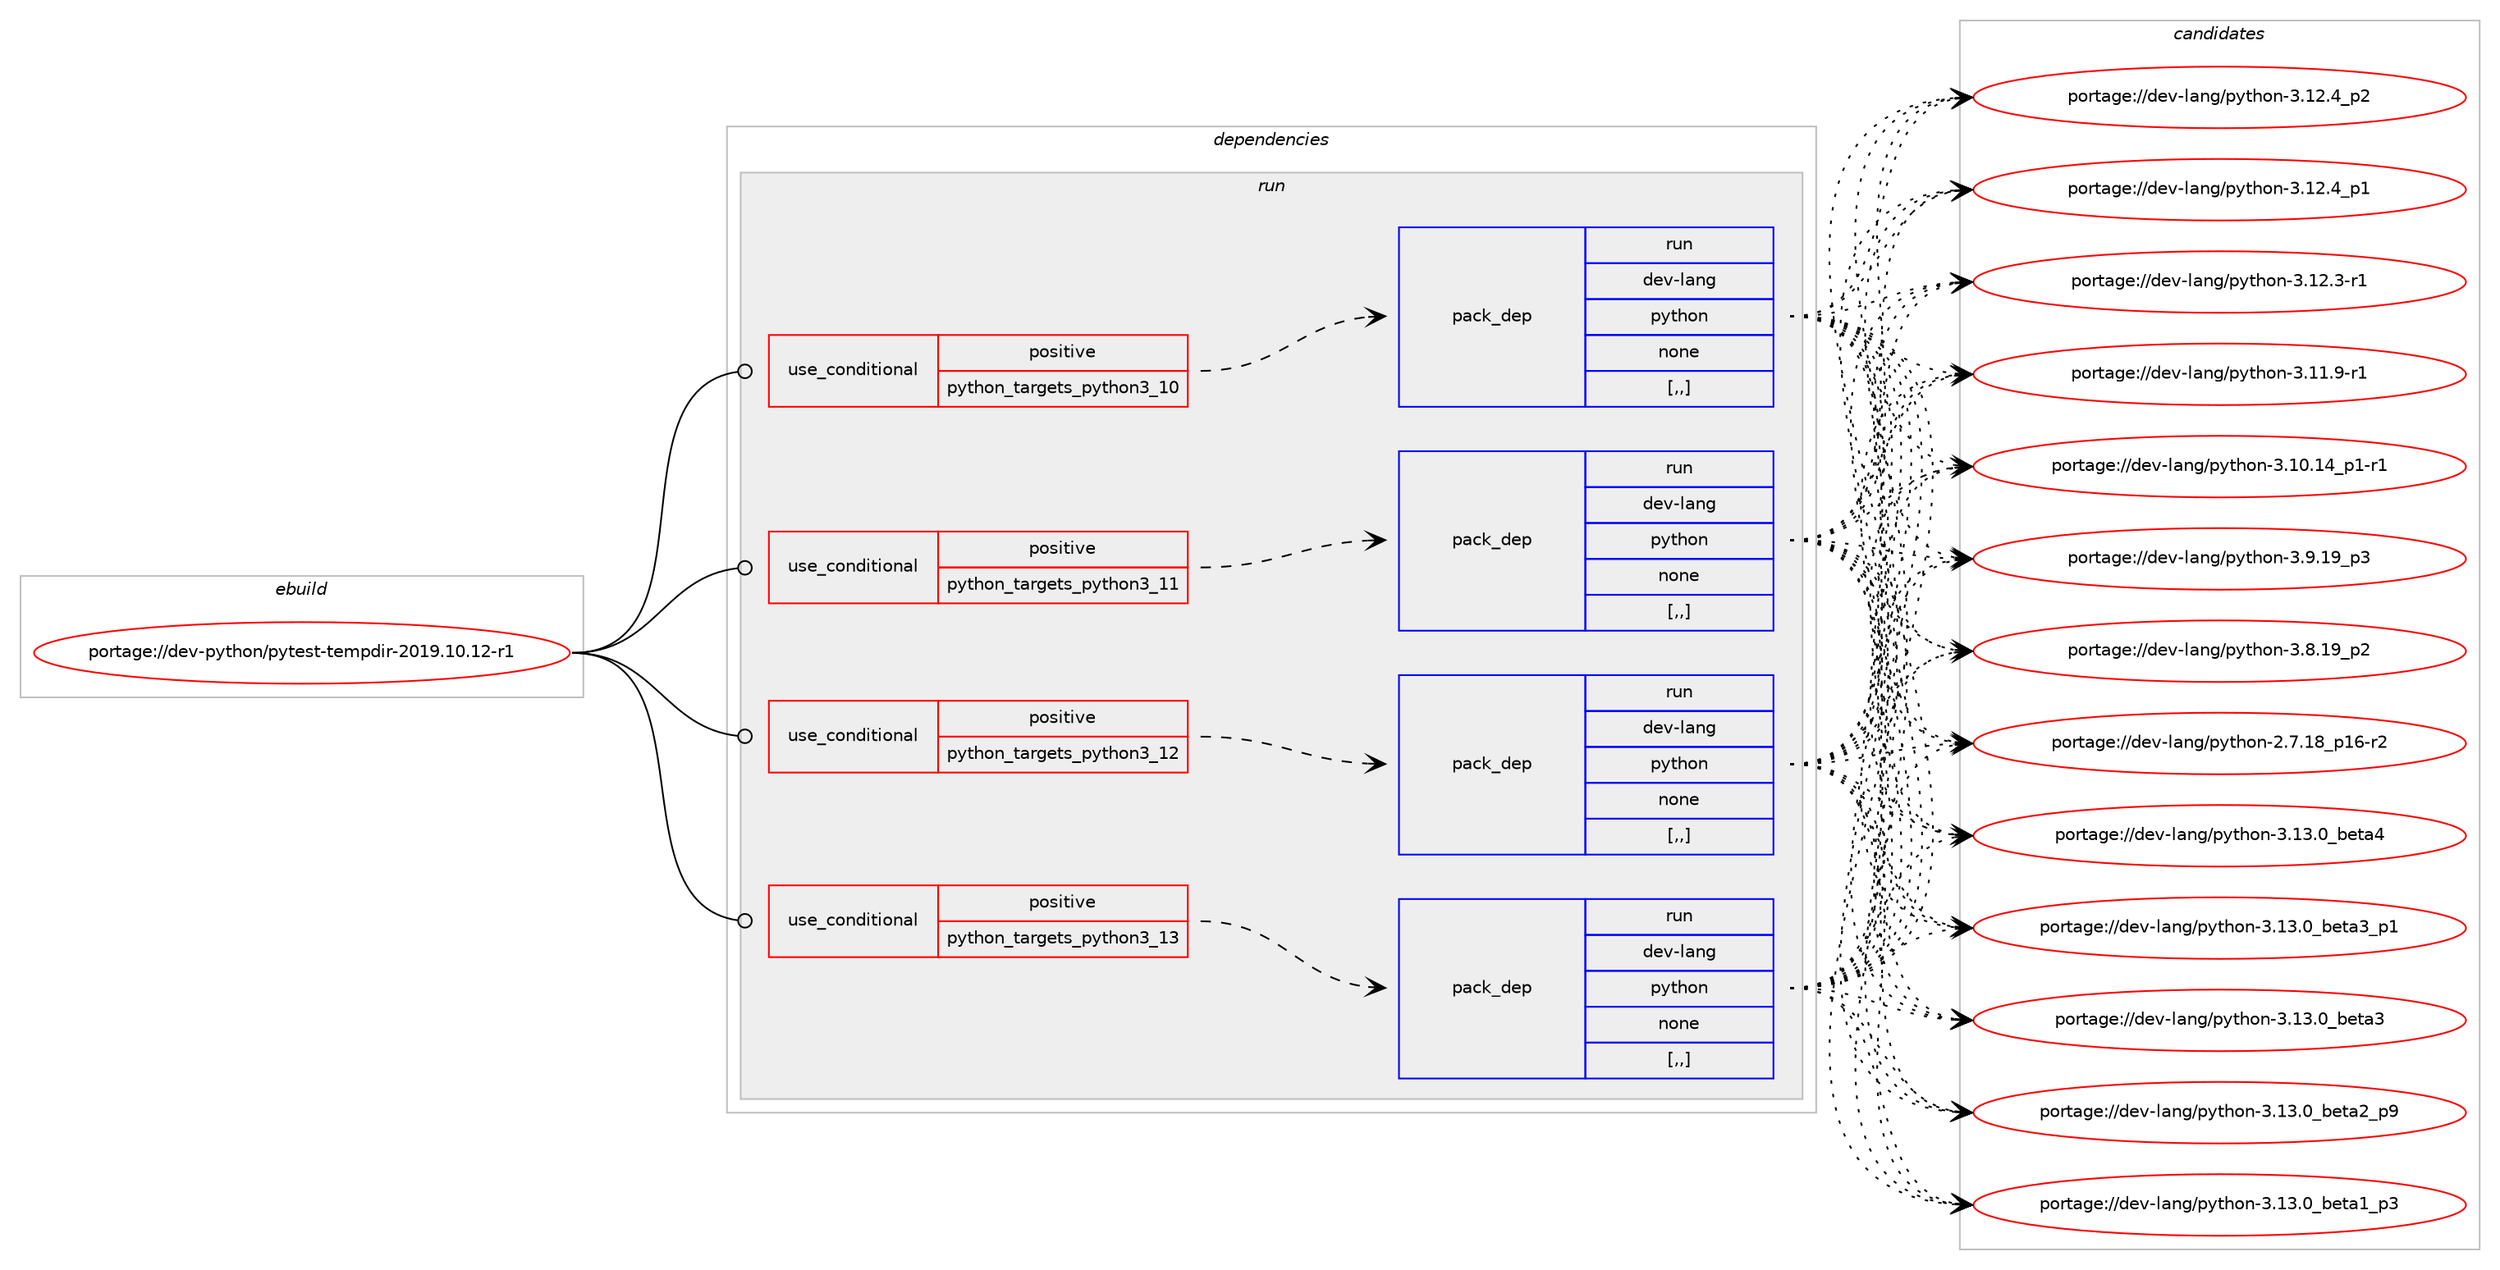 digraph prolog {

# *************
# Graph options
# *************

newrank=true;
concentrate=true;
compound=true;
graph [rankdir=LR,fontname=Helvetica,fontsize=10,ranksep=1.5];#, ranksep=2.5, nodesep=0.2];
edge  [arrowhead=vee];
node  [fontname=Helvetica,fontsize=10];

# **********
# The ebuild
# **********

subgraph cluster_leftcol {
color=gray;
label=<<i>ebuild</i>>;
id [label="portage://dev-python/pytest-tempdir-2019.10.12-r1", color=red, width=4, href="../dev-python/pytest-tempdir-2019.10.12-r1.svg"];
}

# ****************
# The dependencies
# ****************

subgraph cluster_midcol {
color=gray;
label=<<i>dependencies</i>>;
subgraph cluster_compile {
fillcolor="#eeeeee";
style=filled;
label=<<i>compile</i>>;
}
subgraph cluster_compileandrun {
fillcolor="#eeeeee";
style=filled;
label=<<i>compile and run</i>>;
}
subgraph cluster_run {
fillcolor="#eeeeee";
style=filled;
label=<<i>run</i>>;
subgraph cond38166 {
dependency159842 [label=<<TABLE BORDER="0" CELLBORDER="1" CELLSPACING="0" CELLPADDING="4"><TR><TD ROWSPAN="3" CELLPADDING="10">use_conditional</TD></TR><TR><TD>positive</TD></TR><TR><TD>python_targets_python3_10</TD></TR></TABLE>>, shape=none, color=red];
subgraph pack120407 {
dependency159843 [label=<<TABLE BORDER="0" CELLBORDER="1" CELLSPACING="0" CELLPADDING="4" WIDTH="220"><TR><TD ROWSPAN="6" CELLPADDING="30">pack_dep</TD></TR><TR><TD WIDTH="110">run</TD></TR><TR><TD>dev-lang</TD></TR><TR><TD>python</TD></TR><TR><TD>none</TD></TR><TR><TD>[,,]</TD></TR></TABLE>>, shape=none, color=blue];
}
dependency159842:e -> dependency159843:w [weight=20,style="dashed",arrowhead="vee"];
}
id:e -> dependency159842:w [weight=20,style="solid",arrowhead="odot"];
subgraph cond38167 {
dependency159844 [label=<<TABLE BORDER="0" CELLBORDER="1" CELLSPACING="0" CELLPADDING="4"><TR><TD ROWSPAN="3" CELLPADDING="10">use_conditional</TD></TR><TR><TD>positive</TD></TR><TR><TD>python_targets_python3_11</TD></TR></TABLE>>, shape=none, color=red];
subgraph pack120408 {
dependency159845 [label=<<TABLE BORDER="0" CELLBORDER="1" CELLSPACING="0" CELLPADDING="4" WIDTH="220"><TR><TD ROWSPAN="6" CELLPADDING="30">pack_dep</TD></TR><TR><TD WIDTH="110">run</TD></TR><TR><TD>dev-lang</TD></TR><TR><TD>python</TD></TR><TR><TD>none</TD></TR><TR><TD>[,,]</TD></TR></TABLE>>, shape=none, color=blue];
}
dependency159844:e -> dependency159845:w [weight=20,style="dashed",arrowhead="vee"];
}
id:e -> dependency159844:w [weight=20,style="solid",arrowhead="odot"];
subgraph cond38168 {
dependency159846 [label=<<TABLE BORDER="0" CELLBORDER="1" CELLSPACING="0" CELLPADDING="4"><TR><TD ROWSPAN="3" CELLPADDING="10">use_conditional</TD></TR><TR><TD>positive</TD></TR><TR><TD>python_targets_python3_12</TD></TR></TABLE>>, shape=none, color=red];
subgraph pack120409 {
dependency159847 [label=<<TABLE BORDER="0" CELLBORDER="1" CELLSPACING="0" CELLPADDING="4" WIDTH="220"><TR><TD ROWSPAN="6" CELLPADDING="30">pack_dep</TD></TR><TR><TD WIDTH="110">run</TD></TR><TR><TD>dev-lang</TD></TR><TR><TD>python</TD></TR><TR><TD>none</TD></TR><TR><TD>[,,]</TD></TR></TABLE>>, shape=none, color=blue];
}
dependency159846:e -> dependency159847:w [weight=20,style="dashed",arrowhead="vee"];
}
id:e -> dependency159846:w [weight=20,style="solid",arrowhead="odot"];
subgraph cond38169 {
dependency159848 [label=<<TABLE BORDER="0" CELLBORDER="1" CELLSPACING="0" CELLPADDING="4"><TR><TD ROWSPAN="3" CELLPADDING="10">use_conditional</TD></TR><TR><TD>positive</TD></TR><TR><TD>python_targets_python3_13</TD></TR></TABLE>>, shape=none, color=red];
subgraph pack120410 {
dependency159849 [label=<<TABLE BORDER="0" CELLBORDER="1" CELLSPACING="0" CELLPADDING="4" WIDTH="220"><TR><TD ROWSPAN="6" CELLPADDING="30">pack_dep</TD></TR><TR><TD WIDTH="110">run</TD></TR><TR><TD>dev-lang</TD></TR><TR><TD>python</TD></TR><TR><TD>none</TD></TR><TR><TD>[,,]</TD></TR></TABLE>>, shape=none, color=blue];
}
dependency159848:e -> dependency159849:w [weight=20,style="dashed",arrowhead="vee"];
}
id:e -> dependency159848:w [weight=20,style="solid",arrowhead="odot"];
}
}

# **************
# The candidates
# **************

subgraph cluster_choices {
rank=same;
color=gray;
label=<<i>candidates</i>>;

subgraph choice120407 {
color=black;
nodesep=1;
choice1001011184510897110103471121211161041111104551464951464895981011169752 [label="portage://dev-lang/python-3.13.0_beta4", color=red, width=4,href="../dev-lang/python-3.13.0_beta4.svg"];
choice10010111845108971101034711212111610411111045514649514648959810111697519511249 [label="portage://dev-lang/python-3.13.0_beta3_p1", color=red, width=4,href="../dev-lang/python-3.13.0_beta3_p1.svg"];
choice1001011184510897110103471121211161041111104551464951464895981011169751 [label="portage://dev-lang/python-3.13.0_beta3", color=red, width=4,href="../dev-lang/python-3.13.0_beta3.svg"];
choice10010111845108971101034711212111610411111045514649514648959810111697509511257 [label="portage://dev-lang/python-3.13.0_beta2_p9", color=red, width=4,href="../dev-lang/python-3.13.0_beta2_p9.svg"];
choice10010111845108971101034711212111610411111045514649514648959810111697499511251 [label="portage://dev-lang/python-3.13.0_beta1_p3", color=red, width=4,href="../dev-lang/python-3.13.0_beta1_p3.svg"];
choice100101118451089711010347112121116104111110455146495046529511250 [label="portage://dev-lang/python-3.12.4_p2", color=red, width=4,href="../dev-lang/python-3.12.4_p2.svg"];
choice100101118451089711010347112121116104111110455146495046529511249 [label="portage://dev-lang/python-3.12.4_p1", color=red, width=4,href="../dev-lang/python-3.12.4_p1.svg"];
choice100101118451089711010347112121116104111110455146495046514511449 [label="portage://dev-lang/python-3.12.3-r1", color=red, width=4,href="../dev-lang/python-3.12.3-r1.svg"];
choice100101118451089711010347112121116104111110455146494946574511449 [label="portage://dev-lang/python-3.11.9-r1", color=red, width=4,href="../dev-lang/python-3.11.9-r1.svg"];
choice100101118451089711010347112121116104111110455146494846495295112494511449 [label="portage://dev-lang/python-3.10.14_p1-r1", color=red, width=4,href="../dev-lang/python-3.10.14_p1-r1.svg"];
choice100101118451089711010347112121116104111110455146574649579511251 [label="portage://dev-lang/python-3.9.19_p3", color=red, width=4,href="../dev-lang/python-3.9.19_p3.svg"];
choice100101118451089711010347112121116104111110455146564649579511250 [label="portage://dev-lang/python-3.8.19_p2", color=red, width=4,href="../dev-lang/python-3.8.19_p2.svg"];
choice100101118451089711010347112121116104111110455046554649569511249544511450 [label="portage://dev-lang/python-2.7.18_p16-r2", color=red, width=4,href="../dev-lang/python-2.7.18_p16-r2.svg"];
dependency159843:e -> choice1001011184510897110103471121211161041111104551464951464895981011169752:w [style=dotted,weight="100"];
dependency159843:e -> choice10010111845108971101034711212111610411111045514649514648959810111697519511249:w [style=dotted,weight="100"];
dependency159843:e -> choice1001011184510897110103471121211161041111104551464951464895981011169751:w [style=dotted,weight="100"];
dependency159843:e -> choice10010111845108971101034711212111610411111045514649514648959810111697509511257:w [style=dotted,weight="100"];
dependency159843:e -> choice10010111845108971101034711212111610411111045514649514648959810111697499511251:w [style=dotted,weight="100"];
dependency159843:e -> choice100101118451089711010347112121116104111110455146495046529511250:w [style=dotted,weight="100"];
dependency159843:e -> choice100101118451089711010347112121116104111110455146495046529511249:w [style=dotted,weight="100"];
dependency159843:e -> choice100101118451089711010347112121116104111110455146495046514511449:w [style=dotted,weight="100"];
dependency159843:e -> choice100101118451089711010347112121116104111110455146494946574511449:w [style=dotted,weight="100"];
dependency159843:e -> choice100101118451089711010347112121116104111110455146494846495295112494511449:w [style=dotted,weight="100"];
dependency159843:e -> choice100101118451089711010347112121116104111110455146574649579511251:w [style=dotted,weight="100"];
dependency159843:e -> choice100101118451089711010347112121116104111110455146564649579511250:w [style=dotted,weight="100"];
dependency159843:e -> choice100101118451089711010347112121116104111110455046554649569511249544511450:w [style=dotted,weight="100"];
}
subgraph choice120408 {
color=black;
nodesep=1;
choice1001011184510897110103471121211161041111104551464951464895981011169752 [label="portage://dev-lang/python-3.13.0_beta4", color=red, width=4,href="../dev-lang/python-3.13.0_beta4.svg"];
choice10010111845108971101034711212111610411111045514649514648959810111697519511249 [label="portage://dev-lang/python-3.13.0_beta3_p1", color=red, width=4,href="../dev-lang/python-3.13.0_beta3_p1.svg"];
choice1001011184510897110103471121211161041111104551464951464895981011169751 [label="portage://dev-lang/python-3.13.0_beta3", color=red, width=4,href="../dev-lang/python-3.13.0_beta3.svg"];
choice10010111845108971101034711212111610411111045514649514648959810111697509511257 [label="portage://dev-lang/python-3.13.0_beta2_p9", color=red, width=4,href="../dev-lang/python-3.13.0_beta2_p9.svg"];
choice10010111845108971101034711212111610411111045514649514648959810111697499511251 [label="portage://dev-lang/python-3.13.0_beta1_p3", color=red, width=4,href="../dev-lang/python-3.13.0_beta1_p3.svg"];
choice100101118451089711010347112121116104111110455146495046529511250 [label="portage://dev-lang/python-3.12.4_p2", color=red, width=4,href="../dev-lang/python-3.12.4_p2.svg"];
choice100101118451089711010347112121116104111110455146495046529511249 [label="portage://dev-lang/python-3.12.4_p1", color=red, width=4,href="../dev-lang/python-3.12.4_p1.svg"];
choice100101118451089711010347112121116104111110455146495046514511449 [label="portage://dev-lang/python-3.12.3-r1", color=red, width=4,href="../dev-lang/python-3.12.3-r1.svg"];
choice100101118451089711010347112121116104111110455146494946574511449 [label="portage://dev-lang/python-3.11.9-r1", color=red, width=4,href="../dev-lang/python-3.11.9-r1.svg"];
choice100101118451089711010347112121116104111110455146494846495295112494511449 [label="portage://dev-lang/python-3.10.14_p1-r1", color=red, width=4,href="../dev-lang/python-3.10.14_p1-r1.svg"];
choice100101118451089711010347112121116104111110455146574649579511251 [label="portage://dev-lang/python-3.9.19_p3", color=red, width=4,href="../dev-lang/python-3.9.19_p3.svg"];
choice100101118451089711010347112121116104111110455146564649579511250 [label="portage://dev-lang/python-3.8.19_p2", color=red, width=4,href="../dev-lang/python-3.8.19_p2.svg"];
choice100101118451089711010347112121116104111110455046554649569511249544511450 [label="portage://dev-lang/python-2.7.18_p16-r2", color=red, width=4,href="../dev-lang/python-2.7.18_p16-r2.svg"];
dependency159845:e -> choice1001011184510897110103471121211161041111104551464951464895981011169752:w [style=dotted,weight="100"];
dependency159845:e -> choice10010111845108971101034711212111610411111045514649514648959810111697519511249:w [style=dotted,weight="100"];
dependency159845:e -> choice1001011184510897110103471121211161041111104551464951464895981011169751:w [style=dotted,weight="100"];
dependency159845:e -> choice10010111845108971101034711212111610411111045514649514648959810111697509511257:w [style=dotted,weight="100"];
dependency159845:e -> choice10010111845108971101034711212111610411111045514649514648959810111697499511251:w [style=dotted,weight="100"];
dependency159845:e -> choice100101118451089711010347112121116104111110455146495046529511250:w [style=dotted,weight="100"];
dependency159845:e -> choice100101118451089711010347112121116104111110455146495046529511249:w [style=dotted,weight="100"];
dependency159845:e -> choice100101118451089711010347112121116104111110455146495046514511449:w [style=dotted,weight="100"];
dependency159845:e -> choice100101118451089711010347112121116104111110455146494946574511449:w [style=dotted,weight="100"];
dependency159845:e -> choice100101118451089711010347112121116104111110455146494846495295112494511449:w [style=dotted,weight="100"];
dependency159845:e -> choice100101118451089711010347112121116104111110455146574649579511251:w [style=dotted,weight="100"];
dependency159845:e -> choice100101118451089711010347112121116104111110455146564649579511250:w [style=dotted,weight="100"];
dependency159845:e -> choice100101118451089711010347112121116104111110455046554649569511249544511450:w [style=dotted,weight="100"];
}
subgraph choice120409 {
color=black;
nodesep=1;
choice1001011184510897110103471121211161041111104551464951464895981011169752 [label="portage://dev-lang/python-3.13.0_beta4", color=red, width=4,href="../dev-lang/python-3.13.0_beta4.svg"];
choice10010111845108971101034711212111610411111045514649514648959810111697519511249 [label="portage://dev-lang/python-3.13.0_beta3_p1", color=red, width=4,href="../dev-lang/python-3.13.0_beta3_p1.svg"];
choice1001011184510897110103471121211161041111104551464951464895981011169751 [label="portage://dev-lang/python-3.13.0_beta3", color=red, width=4,href="../dev-lang/python-3.13.0_beta3.svg"];
choice10010111845108971101034711212111610411111045514649514648959810111697509511257 [label="portage://dev-lang/python-3.13.0_beta2_p9", color=red, width=4,href="../dev-lang/python-3.13.0_beta2_p9.svg"];
choice10010111845108971101034711212111610411111045514649514648959810111697499511251 [label="portage://dev-lang/python-3.13.0_beta1_p3", color=red, width=4,href="../dev-lang/python-3.13.0_beta1_p3.svg"];
choice100101118451089711010347112121116104111110455146495046529511250 [label="portage://dev-lang/python-3.12.4_p2", color=red, width=4,href="../dev-lang/python-3.12.4_p2.svg"];
choice100101118451089711010347112121116104111110455146495046529511249 [label="portage://dev-lang/python-3.12.4_p1", color=red, width=4,href="../dev-lang/python-3.12.4_p1.svg"];
choice100101118451089711010347112121116104111110455146495046514511449 [label="portage://dev-lang/python-3.12.3-r1", color=red, width=4,href="../dev-lang/python-3.12.3-r1.svg"];
choice100101118451089711010347112121116104111110455146494946574511449 [label="portage://dev-lang/python-3.11.9-r1", color=red, width=4,href="../dev-lang/python-3.11.9-r1.svg"];
choice100101118451089711010347112121116104111110455146494846495295112494511449 [label="portage://dev-lang/python-3.10.14_p1-r1", color=red, width=4,href="../dev-lang/python-3.10.14_p1-r1.svg"];
choice100101118451089711010347112121116104111110455146574649579511251 [label="portage://dev-lang/python-3.9.19_p3", color=red, width=4,href="../dev-lang/python-3.9.19_p3.svg"];
choice100101118451089711010347112121116104111110455146564649579511250 [label="portage://dev-lang/python-3.8.19_p2", color=red, width=4,href="../dev-lang/python-3.8.19_p2.svg"];
choice100101118451089711010347112121116104111110455046554649569511249544511450 [label="portage://dev-lang/python-2.7.18_p16-r2", color=red, width=4,href="../dev-lang/python-2.7.18_p16-r2.svg"];
dependency159847:e -> choice1001011184510897110103471121211161041111104551464951464895981011169752:w [style=dotted,weight="100"];
dependency159847:e -> choice10010111845108971101034711212111610411111045514649514648959810111697519511249:w [style=dotted,weight="100"];
dependency159847:e -> choice1001011184510897110103471121211161041111104551464951464895981011169751:w [style=dotted,weight="100"];
dependency159847:e -> choice10010111845108971101034711212111610411111045514649514648959810111697509511257:w [style=dotted,weight="100"];
dependency159847:e -> choice10010111845108971101034711212111610411111045514649514648959810111697499511251:w [style=dotted,weight="100"];
dependency159847:e -> choice100101118451089711010347112121116104111110455146495046529511250:w [style=dotted,weight="100"];
dependency159847:e -> choice100101118451089711010347112121116104111110455146495046529511249:w [style=dotted,weight="100"];
dependency159847:e -> choice100101118451089711010347112121116104111110455146495046514511449:w [style=dotted,weight="100"];
dependency159847:e -> choice100101118451089711010347112121116104111110455146494946574511449:w [style=dotted,weight="100"];
dependency159847:e -> choice100101118451089711010347112121116104111110455146494846495295112494511449:w [style=dotted,weight="100"];
dependency159847:e -> choice100101118451089711010347112121116104111110455146574649579511251:w [style=dotted,weight="100"];
dependency159847:e -> choice100101118451089711010347112121116104111110455146564649579511250:w [style=dotted,weight="100"];
dependency159847:e -> choice100101118451089711010347112121116104111110455046554649569511249544511450:w [style=dotted,weight="100"];
}
subgraph choice120410 {
color=black;
nodesep=1;
choice1001011184510897110103471121211161041111104551464951464895981011169752 [label="portage://dev-lang/python-3.13.0_beta4", color=red, width=4,href="../dev-lang/python-3.13.0_beta4.svg"];
choice10010111845108971101034711212111610411111045514649514648959810111697519511249 [label="portage://dev-lang/python-3.13.0_beta3_p1", color=red, width=4,href="../dev-lang/python-3.13.0_beta3_p1.svg"];
choice1001011184510897110103471121211161041111104551464951464895981011169751 [label="portage://dev-lang/python-3.13.0_beta3", color=red, width=4,href="../dev-lang/python-3.13.0_beta3.svg"];
choice10010111845108971101034711212111610411111045514649514648959810111697509511257 [label="portage://dev-lang/python-3.13.0_beta2_p9", color=red, width=4,href="../dev-lang/python-3.13.0_beta2_p9.svg"];
choice10010111845108971101034711212111610411111045514649514648959810111697499511251 [label="portage://dev-lang/python-3.13.0_beta1_p3", color=red, width=4,href="../dev-lang/python-3.13.0_beta1_p3.svg"];
choice100101118451089711010347112121116104111110455146495046529511250 [label="portage://dev-lang/python-3.12.4_p2", color=red, width=4,href="../dev-lang/python-3.12.4_p2.svg"];
choice100101118451089711010347112121116104111110455146495046529511249 [label="portage://dev-lang/python-3.12.4_p1", color=red, width=4,href="../dev-lang/python-3.12.4_p1.svg"];
choice100101118451089711010347112121116104111110455146495046514511449 [label="portage://dev-lang/python-3.12.3-r1", color=red, width=4,href="../dev-lang/python-3.12.3-r1.svg"];
choice100101118451089711010347112121116104111110455146494946574511449 [label="portage://dev-lang/python-3.11.9-r1", color=red, width=4,href="../dev-lang/python-3.11.9-r1.svg"];
choice100101118451089711010347112121116104111110455146494846495295112494511449 [label="portage://dev-lang/python-3.10.14_p1-r1", color=red, width=4,href="../dev-lang/python-3.10.14_p1-r1.svg"];
choice100101118451089711010347112121116104111110455146574649579511251 [label="portage://dev-lang/python-3.9.19_p3", color=red, width=4,href="../dev-lang/python-3.9.19_p3.svg"];
choice100101118451089711010347112121116104111110455146564649579511250 [label="portage://dev-lang/python-3.8.19_p2", color=red, width=4,href="../dev-lang/python-3.8.19_p2.svg"];
choice100101118451089711010347112121116104111110455046554649569511249544511450 [label="portage://dev-lang/python-2.7.18_p16-r2", color=red, width=4,href="../dev-lang/python-2.7.18_p16-r2.svg"];
dependency159849:e -> choice1001011184510897110103471121211161041111104551464951464895981011169752:w [style=dotted,weight="100"];
dependency159849:e -> choice10010111845108971101034711212111610411111045514649514648959810111697519511249:w [style=dotted,weight="100"];
dependency159849:e -> choice1001011184510897110103471121211161041111104551464951464895981011169751:w [style=dotted,weight="100"];
dependency159849:e -> choice10010111845108971101034711212111610411111045514649514648959810111697509511257:w [style=dotted,weight="100"];
dependency159849:e -> choice10010111845108971101034711212111610411111045514649514648959810111697499511251:w [style=dotted,weight="100"];
dependency159849:e -> choice100101118451089711010347112121116104111110455146495046529511250:w [style=dotted,weight="100"];
dependency159849:e -> choice100101118451089711010347112121116104111110455146495046529511249:w [style=dotted,weight="100"];
dependency159849:e -> choice100101118451089711010347112121116104111110455146495046514511449:w [style=dotted,weight="100"];
dependency159849:e -> choice100101118451089711010347112121116104111110455146494946574511449:w [style=dotted,weight="100"];
dependency159849:e -> choice100101118451089711010347112121116104111110455146494846495295112494511449:w [style=dotted,weight="100"];
dependency159849:e -> choice100101118451089711010347112121116104111110455146574649579511251:w [style=dotted,weight="100"];
dependency159849:e -> choice100101118451089711010347112121116104111110455146564649579511250:w [style=dotted,weight="100"];
dependency159849:e -> choice100101118451089711010347112121116104111110455046554649569511249544511450:w [style=dotted,weight="100"];
}
}

}
